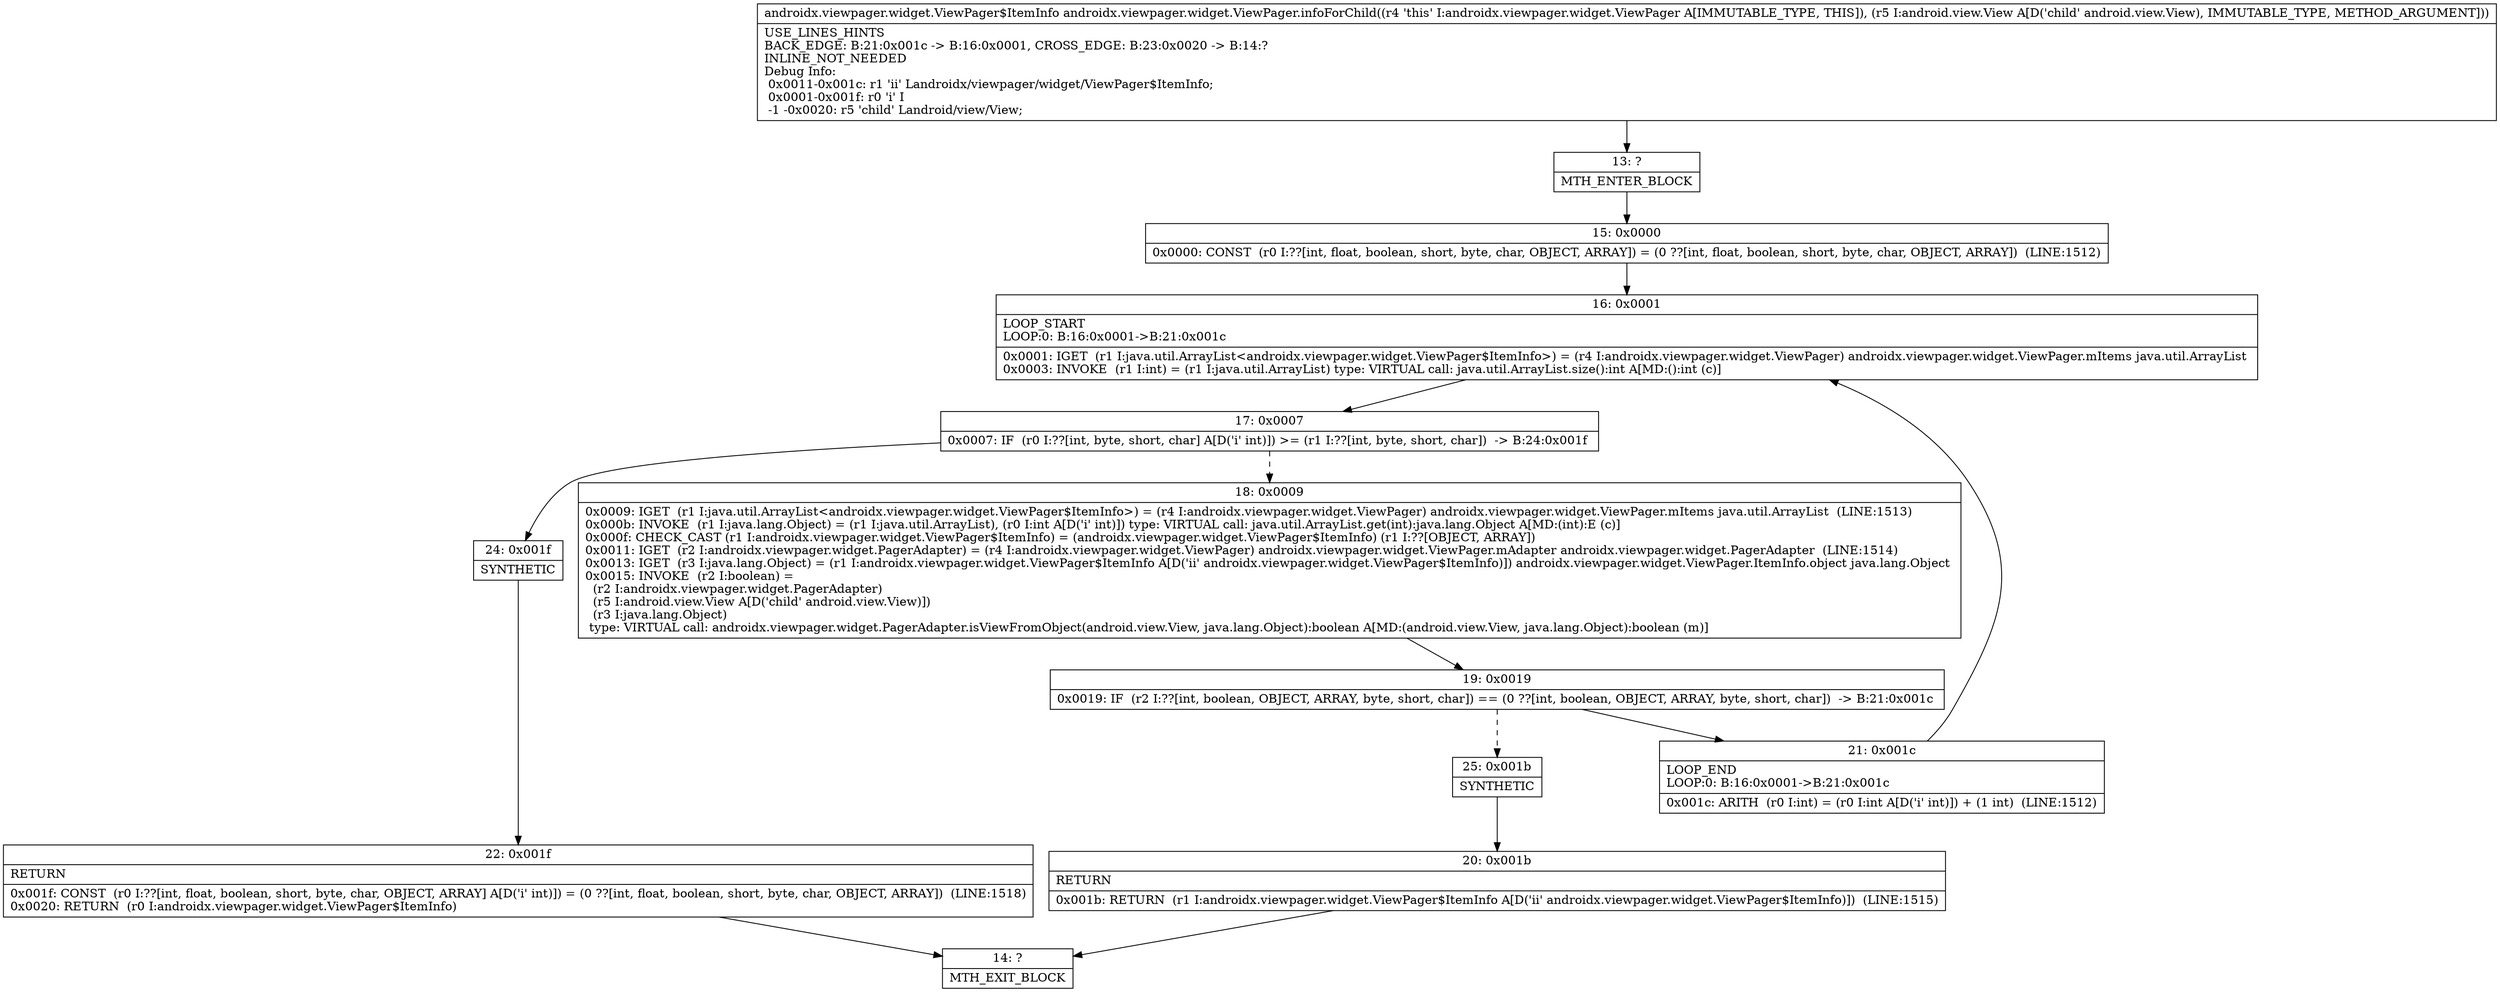 digraph "CFG forandroidx.viewpager.widget.ViewPager.infoForChild(Landroid\/view\/View;)Landroidx\/viewpager\/widget\/ViewPager$ItemInfo;" {
Node_13 [shape=record,label="{13\:\ ?|MTH_ENTER_BLOCK\l}"];
Node_15 [shape=record,label="{15\:\ 0x0000|0x0000: CONST  (r0 I:??[int, float, boolean, short, byte, char, OBJECT, ARRAY]) = (0 ??[int, float, boolean, short, byte, char, OBJECT, ARRAY])  (LINE:1512)\l}"];
Node_16 [shape=record,label="{16\:\ 0x0001|LOOP_START\lLOOP:0: B:16:0x0001\-\>B:21:0x001c\l|0x0001: IGET  (r1 I:java.util.ArrayList\<androidx.viewpager.widget.ViewPager$ItemInfo\>) = (r4 I:androidx.viewpager.widget.ViewPager) androidx.viewpager.widget.ViewPager.mItems java.util.ArrayList \l0x0003: INVOKE  (r1 I:int) = (r1 I:java.util.ArrayList) type: VIRTUAL call: java.util.ArrayList.size():int A[MD:():int (c)]\l}"];
Node_17 [shape=record,label="{17\:\ 0x0007|0x0007: IF  (r0 I:??[int, byte, short, char] A[D('i' int)]) \>= (r1 I:??[int, byte, short, char])  \-\> B:24:0x001f \l}"];
Node_18 [shape=record,label="{18\:\ 0x0009|0x0009: IGET  (r1 I:java.util.ArrayList\<androidx.viewpager.widget.ViewPager$ItemInfo\>) = (r4 I:androidx.viewpager.widget.ViewPager) androidx.viewpager.widget.ViewPager.mItems java.util.ArrayList  (LINE:1513)\l0x000b: INVOKE  (r1 I:java.lang.Object) = (r1 I:java.util.ArrayList), (r0 I:int A[D('i' int)]) type: VIRTUAL call: java.util.ArrayList.get(int):java.lang.Object A[MD:(int):E (c)]\l0x000f: CHECK_CAST (r1 I:androidx.viewpager.widget.ViewPager$ItemInfo) = (androidx.viewpager.widget.ViewPager$ItemInfo) (r1 I:??[OBJECT, ARRAY]) \l0x0011: IGET  (r2 I:androidx.viewpager.widget.PagerAdapter) = (r4 I:androidx.viewpager.widget.ViewPager) androidx.viewpager.widget.ViewPager.mAdapter androidx.viewpager.widget.PagerAdapter  (LINE:1514)\l0x0013: IGET  (r3 I:java.lang.Object) = (r1 I:androidx.viewpager.widget.ViewPager$ItemInfo A[D('ii' androidx.viewpager.widget.ViewPager$ItemInfo)]) androidx.viewpager.widget.ViewPager.ItemInfo.object java.lang.Object \l0x0015: INVOKE  (r2 I:boolean) = \l  (r2 I:androidx.viewpager.widget.PagerAdapter)\l  (r5 I:android.view.View A[D('child' android.view.View)])\l  (r3 I:java.lang.Object)\l type: VIRTUAL call: androidx.viewpager.widget.PagerAdapter.isViewFromObject(android.view.View, java.lang.Object):boolean A[MD:(android.view.View, java.lang.Object):boolean (m)]\l}"];
Node_19 [shape=record,label="{19\:\ 0x0019|0x0019: IF  (r2 I:??[int, boolean, OBJECT, ARRAY, byte, short, char]) == (0 ??[int, boolean, OBJECT, ARRAY, byte, short, char])  \-\> B:21:0x001c \l}"];
Node_21 [shape=record,label="{21\:\ 0x001c|LOOP_END\lLOOP:0: B:16:0x0001\-\>B:21:0x001c\l|0x001c: ARITH  (r0 I:int) = (r0 I:int A[D('i' int)]) + (1 int)  (LINE:1512)\l}"];
Node_25 [shape=record,label="{25\:\ 0x001b|SYNTHETIC\l}"];
Node_20 [shape=record,label="{20\:\ 0x001b|RETURN\l|0x001b: RETURN  (r1 I:androidx.viewpager.widget.ViewPager$ItemInfo A[D('ii' androidx.viewpager.widget.ViewPager$ItemInfo)])  (LINE:1515)\l}"];
Node_14 [shape=record,label="{14\:\ ?|MTH_EXIT_BLOCK\l}"];
Node_24 [shape=record,label="{24\:\ 0x001f|SYNTHETIC\l}"];
Node_22 [shape=record,label="{22\:\ 0x001f|RETURN\l|0x001f: CONST  (r0 I:??[int, float, boolean, short, byte, char, OBJECT, ARRAY] A[D('i' int)]) = (0 ??[int, float, boolean, short, byte, char, OBJECT, ARRAY])  (LINE:1518)\l0x0020: RETURN  (r0 I:androidx.viewpager.widget.ViewPager$ItemInfo) \l}"];
MethodNode[shape=record,label="{androidx.viewpager.widget.ViewPager$ItemInfo androidx.viewpager.widget.ViewPager.infoForChild((r4 'this' I:androidx.viewpager.widget.ViewPager A[IMMUTABLE_TYPE, THIS]), (r5 I:android.view.View A[D('child' android.view.View), IMMUTABLE_TYPE, METHOD_ARGUMENT]))  | USE_LINES_HINTS\lBACK_EDGE: B:21:0x001c \-\> B:16:0x0001, CROSS_EDGE: B:23:0x0020 \-\> B:14:?\lINLINE_NOT_NEEDED\lDebug Info:\l  0x0011\-0x001c: r1 'ii' Landroidx\/viewpager\/widget\/ViewPager$ItemInfo;\l  0x0001\-0x001f: r0 'i' I\l  \-1 \-0x0020: r5 'child' Landroid\/view\/View;\l}"];
MethodNode -> Node_13;Node_13 -> Node_15;
Node_15 -> Node_16;
Node_16 -> Node_17;
Node_17 -> Node_18[style=dashed];
Node_17 -> Node_24;
Node_18 -> Node_19;
Node_19 -> Node_21;
Node_19 -> Node_25[style=dashed];
Node_21 -> Node_16;
Node_25 -> Node_20;
Node_20 -> Node_14;
Node_24 -> Node_22;
Node_22 -> Node_14;
}

